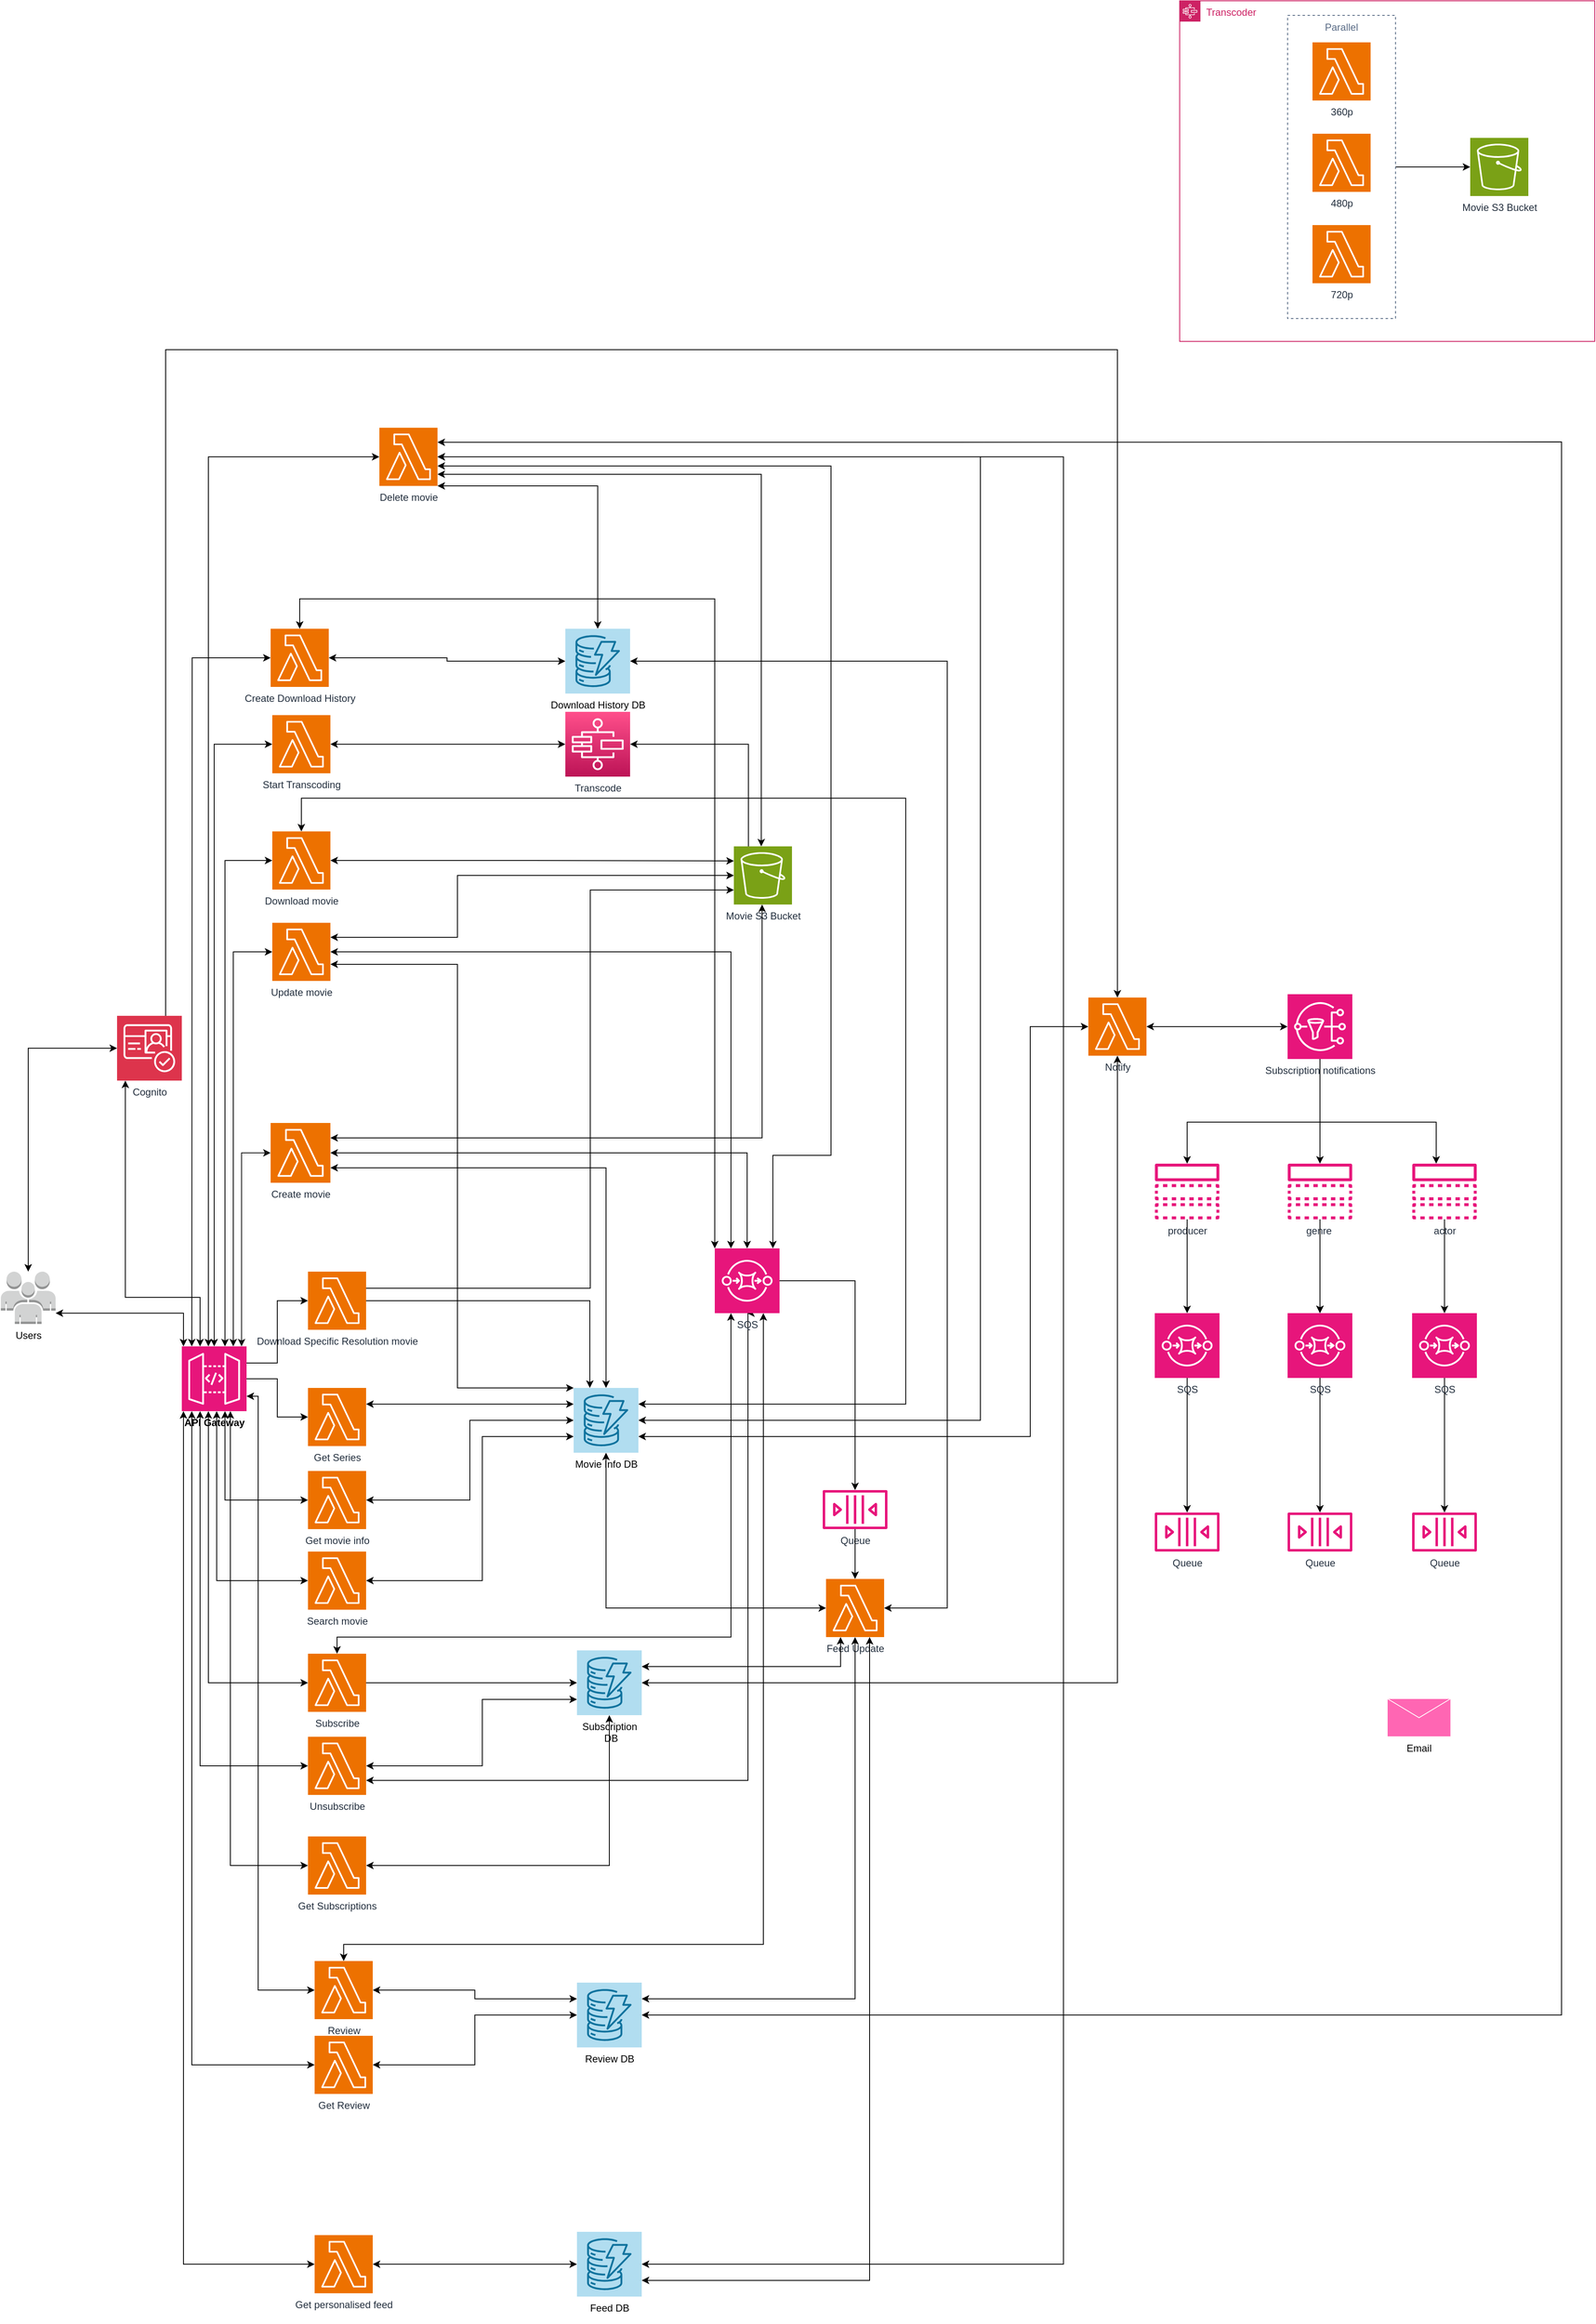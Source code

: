 <mxfile version="24.5.1" type="device">
  <diagram name="Page-1" id="I3D8JdV4a1cfTuDe-Ou9">
    <mxGraphModel dx="3561" dy="2618" grid="1" gridSize="10" guides="1" tooltips="1" connect="1" arrows="1" fold="1" page="1" pageScale="1" pageWidth="850" pageHeight="1100" math="0" shadow="0">
      <root>
        <mxCell id="0" />
        <mxCell id="1" parent="0" />
        <mxCell id="AcMXBGsKMKyD5ggL8cvy-1" style="edgeStyle=orthogonalEdgeStyle;rounded=0;orthogonalLoop=1;jettySize=auto;html=1;exitX=1;exitY=0.25;exitDx=0;exitDy=0;exitPerimeter=0;startArrow=classic;startFill=1;" parent="1" source="AcMXBGsKMKyD5ggL8cvy-3" target="AcMXBGsKMKyD5ggL8cvy-9" edge="1">
          <mxGeometry relative="1" as="geometry">
            <Array as="points">
              <mxPoint x="167" y="399" />
            </Array>
            <mxPoint x="167.0" y="381" as="sourcePoint" />
          </mxGeometry>
        </mxCell>
        <mxCell id="AcMXBGsKMKyD5ggL8cvy-3" value="Create movie" style="sketch=0;points=[[0,0,0],[0.25,0,0],[0.5,0,0],[0.75,0,0],[1,0,0],[0,1,0],[0.25,1,0],[0.5,1,0],[0.75,1,0],[1,1,0],[0,0.25,0],[0,0.5,0],[0,0.75,0],[1,0.25,0],[1,0.5,0],[1,0.75,0]];outlineConnect=0;fontColor=#232F3E;fillColor=#ED7100;strokeColor=#ffffff;dashed=0;verticalLabelPosition=bottom;verticalAlign=top;align=center;html=1;fontSize=12;fontStyle=0;aspect=fixed;shape=mxgraph.aws4.resourceIcon;resIcon=mxgraph.aws4.lambda;" parent="1" vertex="1">
          <mxGeometry x="-425" y="381" width="72" height="72" as="geometry" />
        </mxCell>
        <mxCell id="AcMXBGsKMKyD5ggL8cvy-5" value="Download movie" style="sketch=0;points=[[0,0,0],[0.25,0,0],[0.5,0,0],[0.75,0,0],[1,0,0],[0,1,0],[0.25,1,0],[0.5,1,0],[0.75,1,0],[1,1,0],[0,0.25,0],[0,0.5,0],[0,0.75,0],[1,0.25,0],[1,0.5,0],[1,0.75,0]];outlineConnect=0;fontColor=#232F3E;fillColor=#ED7100;strokeColor=#ffffff;dashed=0;verticalLabelPosition=bottom;verticalAlign=top;align=center;html=1;fontSize=12;fontStyle=0;aspect=fixed;shape=mxgraph.aws4.resourceIcon;resIcon=mxgraph.aws4.lambda;" parent="1" vertex="1">
          <mxGeometry x="-423" y="30" width="70" height="70" as="geometry" />
        </mxCell>
        <mxCell id="AcMXBGsKMKyD5ggL8cvy-6" value="Delete movie" style="sketch=0;points=[[0,0,0],[0.25,0,0],[0.5,0,0],[0.75,0,0],[1,0,0],[0,1,0],[0.25,1,0],[0.5,1,0],[0.75,1,0],[1,1,0],[0,0.25,0],[0,0.5,0],[0,0.75,0],[1,0.25,0],[1,0.5,0],[1,0.75,0]];outlineConnect=0;fontColor=#232F3E;fillColor=#ED7100;strokeColor=#ffffff;dashed=0;verticalLabelPosition=bottom;verticalAlign=top;align=center;html=1;fontSize=12;fontStyle=0;aspect=fixed;shape=mxgraph.aws4.resourceIcon;resIcon=mxgraph.aws4.lambda;" parent="1" vertex="1">
          <mxGeometry x="-294" y="-456" width="70" height="70" as="geometry" />
        </mxCell>
        <mxCell id="AcMXBGsKMKyD5ggL8cvy-7" value="Search movie" style="sketch=0;points=[[0,0,0],[0.25,0,0],[0.5,0,0],[0.75,0,0],[1,0,0],[0,1,0],[0.25,1,0],[0.5,1,0],[0.75,1,0],[1,1,0],[0,0.25,0],[0,0.5,0],[0,0.75,0],[1,0.25,0],[1,0.5,0],[1,0.75,0]];outlineConnect=0;fontColor=#232F3E;fillColor=#ED7100;strokeColor=#ffffff;dashed=0;verticalLabelPosition=bottom;verticalAlign=top;align=center;html=1;fontSize=12;fontStyle=0;aspect=fixed;shape=mxgraph.aws4.resourceIcon;resIcon=mxgraph.aws4.lambda;" parent="1" vertex="1">
          <mxGeometry x="-380" y="897" width="70" height="70" as="geometry" />
        </mxCell>
        <mxCell id="AcMXBGsKMKyD5ggL8cvy-8" style="edgeStyle=orthogonalEdgeStyle;rounded=0;orthogonalLoop=1;jettySize=auto;html=1;entryX=1;entryY=0.5;entryDx=0;entryDy=0;entryPerimeter=0;exitX=0.25;exitY=0;exitDx=0;exitDy=0;exitPerimeter=0;" parent="1" source="AcMXBGsKMKyD5ggL8cvy-9" target="AcMXBGsKMKyD5ggL8cvy-64" edge="1">
          <mxGeometry relative="1" as="geometry">
            <Array as="points" />
          </mxGeometry>
        </mxCell>
        <mxCell id="AcMXBGsKMKyD5ggL8cvy-9" value="Movie S3 Bucket&lt;div&gt;&lt;br&gt;&lt;/div&gt;" style="sketch=0;points=[[0,0,0],[0.25,0,0],[0.5,0,0],[0.75,0,0],[1,0,0],[0,1,0],[0.25,1,0],[0.5,1,0],[0.75,1,0],[1,1,0],[0,0.25,0],[0,0.5,0],[0,0.75,0],[1,0.25,0],[1,0.5,0],[1,0.75,0]];outlineConnect=0;fontColor=#232F3E;fillColor=#7AA116;strokeColor=#ffffff;dashed=0;verticalLabelPosition=bottom;verticalAlign=top;align=center;html=1;fontSize=12;fontStyle=0;aspect=fixed;shape=mxgraph.aws4.resourceIcon;resIcon=mxgraph.aws4.s3;" parent="1" vertex="1">
          <mxGeometry x="133" y="48" width="70" height="70" as="geometry" />
        </mxCell>
        <mxCell id="AcMXBGsKMKyD5ggL8cvy-10" style="edgeStyle=orthogonalEdgeStyle;rounded=0;orthogonalLoop=1;jettySize=auto;html=1;startArrow=classic;startFill=1;" parent="1" source="AcMXBGsKMKyD5ggL8cvy-11" target="AcMXBGsKMKyD5ggL8cvy-17" edge="1">
          <mxGeometry relative="1" as="geometry" />
        </mxCell>
        <mxCell id="AcMXBGsKMKyD5ggL8cvy-11" value="&lt;div&gt;Cognito&lt;/div&gt;" style="sketch=0;points=[[0,0,0],[0.25,0,0],[0.5,0,0],[0.75,0,0],[1,0,0],[0,1,0],[0.25,1,0],[0.5,1,0],[0.75,1,0],[1,1,0],[0,0.25,0],[0,0.5,0],[0,0.75,0],[1,0.25,0],[1,0.5,0],[1,0.75,0]];outlineConnect=0;fontColor=#232F3E;fillColor=#DD344C;strokeColor=#ffffff;dashed=0;verticalLabelPosition=bottom;verticalAlign=top;align=center;html=1;fontSize=12;fontStyle=0;aspect=fixed;shape=mxgraph.aws4.resourceIcon;resIcon=mxgraph.aws4.cognito;" parent="1" vertex="1">
          <mxGeometry x="-610" y="252" width="78" height="78" as="geometry" />
        </mxCell>
        <mxCell id="AcMXBGsKMKyD5ggL8cvy-12" value="Movie Info DB" style="sketch=0;points=[[0,0,0],[0.25,0,0],[0.5,0,0],[0.75,0,0],[1,0,0],[0,1,0],[0.25,1,0],[0.5,1,0],[0.75,1,0],[1,1,0],[0,0.25,0],[0,0.5,0],[0,0.75,0],[1,0.25,0],[1,0.5,0],[1,0.75,0]];outlineConnect=0;fillColor=#b1ddf0;strokeColor=#10739e;dashed=0;verticalLabelPosition=bottom;verticalAlign=top;align=center;html=1;fontSize=12;fontStyle=0;aspect=fixed;shape=mxgraph.aws4.resourceIcon;resIcon=mxgraph.aws4.dynamodb;" parent="1" vertex="1">
          <mxGeometry x="-60" y="700" width="78" height="78" as="geometry" />
        </mxCell>
        <mxCell id="AcMXBGsKMKyD5ggL8cvy-13" style="edgeStyle=orthogonalEdgeStyle;rounded=0;orthogonalLoop=1;jettySize=auto;html=1;startArrow=classic;startFill=1;" parent="1" source="AcMXBGsKMKyD5ggL8cvy-15" target="AcMXBGsKMKyD5ggL8cvy-17" edge="1">
          <mxGeometry relative="1" as="geometry">
            <Array as="points">
              <mxPoint x="-530" y="610" />
            </Array>
          </mxGeometry>
        </mxCell>
        <mxCell id="AcMXBGsKMKyD5ggL8cvy-14" style="edgeStyle=orthogonalEdgeStyle;rounded=0;orthogonalLoop=1;jettySize=auto;html=1;opacity=90;startArrow=classic;startFill=1;" parent="1" source="AcMXBGsKMKyD5ggL8cvy-3" target="AcMXBGsKMKyD5ggL8cvy-15" edge="1">
          <mxGeometry relative="1" as="geometry">
            <mxPoint x="-320" y="360" as="sourcePoint" />
            <Array as="points">
              <mxPoint x="-460" y="417" />
            </Array>
          </mxGeometry>
        </mxCell>
        <mxCell id="AcMXBGsKMKyD5ggL8cvy-15" value="&lt;b&gt;&lt;font color=&quot;#000000&quot;&gt;API Gateway&lt;/font&gt;&lt;/b&gt;" style="sketch=0;points=[[0,0,0],[0.25,0,0],[0.5,0,0],[0.75,0,0],[1,0,0],[0,1,0],[0.25,1,0],[0.5,1,0],[0.75,1,0],[1,1,0],[0,0.25,0],[0,0.5,0],[0,0.75,0],[1,0.25,0],[1,0.5,0],[1,0.75,0]];outlineConnect=0;fontColor=#232F3E;fillColor=#E7157B;strokeColor=#ffffff;dashed=0;verticalLabelPosition=bottom;verticalAlign=top;align=center;html=1;fontSize=12;fontStyle=0;aspect=fixed;shape=mxgraph.aws4.resourceIcon;resIcon=mxgraph.aws4.api_gateway;" parent="1" vertex="1">
          <mxGeometry x="-532" y="650" width="78" height="78" as="geometry" />
        </mxCell>
        <mxCell id="AcMXBGsKMKyD5ggL8cvy-16" style="edgeStyle=orthogonalEdgeStyle;rounded=0;orthogonalLoop=1;jettySize=auto;html=1;startArrow=classic;startFill=1;" parent="1" source="AcMXBGsKMKyD5ggL8cvy-15" target="AcMXBGsKMKyD5ggL8cvy-11" edge="1">
          <mxGeometry relative="1" as="geometry">
            <Array as="points">
              <mxPoint x="-510" y="591" />
              <mxPoint x="-600" y="591" />
            </Array>
            <mxPoint x="-520" y="640" as="sourcePoint" />
          </mxGeometry>
        </mxCell>
        <mxCell id="AcMXBGsKMKyD5ggL8cvy-17" value="Users" style="outlineConnect=0;dashed=0;verticalLabelPosition=bottom;verticalAlign=top;align=center;html=1;shape=mxgraph.aws3.users;fillColor=#D2D3D3;gradientColor=none;" parent="1" vertex="1">
          <mxGeometry x="-750" y="560" width="66" height="63" as="geometry" />
        </mxCell>
        <mxCell id="AcMXBGsKMKyD5ggL8cvy-18" value="Subscribe" style="sketch=0;points=[[0,0,0],[0.25,0,0],[0.5,0,0],[0.75,0,0],[1,0,0],[0,1,0],[0.25,1,0],[0.5,1,0],[0.75,1,0],[1,1,0],[0,0.25,0],[0,0.5,0],[0,0.75,0],[1,0.25,0],[1,0.5,0],[1,0.75,0]];outlineConnect=0;fontColor=#232F3E;fillColor=#ED7100;strokeColor=#ffffff;dashed=0;verticalLabelPosition=bottom;verticalAlign=top;align=center;html=1;fontSize=12;fontStyle=0;aspect=fixed;shape=mxgraph.aws4.resourceIcon;resIcon=mxgraph.aws4.lambda;" parent="1" vertex="1">
          <mxGeometry x="-380" y="1020" width="70" height="70" as="geometry" />
        </mxCell>
        <mxCell id="9bkTHW58yHg_swuE8ucZ-21" style="edgeStyle=orthogonalEdgeStyle;rounded=0;orthogonalLoop=1;jettySize=auto;html=1;exitX=1;exitY=0.75;exitDx=0;exitDy=0;exitPerimeter=0;entryX=0.5;entryY=1;entryDx=0;entryDy=0;entryPerimeter=0;startArrow=classic;startFill=1;" edge="1" parent="1" source="AcMXBGsKMKyD5ggL8cvy-19" target="9bkTHW58yHg_swuE8ucZ-5">
          <mxGeometry relative="1" as="geometry">
            <mxPoint x="340" y="950" as="targetPoint" />
            <Array as="points">
              <mxPoint x="150" y="1173" />
            </Array>
          </mxGeometry>
        </mxCell>
        <mxCell id="AcMXBGsKMKyD5ggL8cvy-19" value="Unsubscribe" style="sketch=0;points=[[0,0,0],[0.25,0,0],[0.5,0,0],[0.75,0,0],[1,0,0],[0,1,0],[0.25,1,0],[0.5,1,0],[0.75,1,0],[1,1,0],[0,0.25,0],[0,0.5,0],[0,0.75,0],[1,0.25,0],[1,0.5,0],[1,0.75,0]];outlineConnect=0;fontColor=#232F3E;fillColor=#ED7100;strokeColor=#ffffff;dashed=0;verticalLabelPosition=bottom;verticalAlign=top;align=center;html=1;fontSize=12;fontStyle=0;aspect=fixed;shape=mxgraph.aws4.resourceIcon;resIcon=mxgraph.aws4.lambda;" parent="1" vertex="1">
          <mxGeometry x="-380" y="1120" width="70" height="70" as="geometry" />
        </mxCell>
        <mxCell id="AcMXBGsKMKyD5ggL8cvy-20" value="Get movie info" style="sketch=0;points=[[0,0,0],[0.25,0,0],[0.5,0,0],[0.75,0,0],[1,0,0],[0,1,0],[0.25,1,0],[0.5,1,0],[0.75,1,0],[1,1,0],[0,0.25,0],[0,0.5,0],[0,0.75,0],[1,0.25,0],[1,0.5,0],[1,0.75,0]];outlineConnect=0;fontColor=#232F3E;fillColor=#ED7100;strokeColor=#ffffff;dashed=0;verticalLabelPosition=bottom;verticalAlign=top;align=center;html=1;fontSize=12;fontStyle=0;aspect=fixed;shape=mxgraph.aws4.resourceIcon;resIcon=mxgraph.aws4.lambda;" parent="1" vertex="1">
          <mxGeometry x="-380" y="800" width="70" height="70" as="geometry" />
        </mxCell>
        <mxCell id="AcMXBGsKMKyD5ggL8cvy-21" value="Review" style="sketch=0;points=[[0,0,0],[0.25,0,0],[0.5,0,0],[0.75,0,0],[1,0,0],[0,1,0],[0.25,1,0],[0.5,1,0],[0.75,1,0],[1,1,0],[0,0.25,0],[0,0.5,0],[0,0.75,0],[1,0.25,0],[1,0.5,0],[1,0.75,0]];outlineConnect=0;fontColor=#232F3E;fillColor=#ED7100;strokeColor=#ffffff;dashed=0;verticalLabelPosition=bottom;verticalAlign=top;align=center;html=1;fontSize=12;fontStyle=0;aspect=fixed;shape=mxgraph.aws4.resourceIcon;resIcon=mxgraph.aws4.lambda;" parent="1" vertex="1">
          <mxGeometry x="-372" y="1390" width="70" height="70" as="geometry" />
        </mxCell>
        <mxCell id="AcMXBGsKMKyD5ggL8cvy-22" value="Get personalised feed&lt;div&gt;&lt;br&gt;&lt;/div&gt;" style="sketch=0;points=[[0,0,0],[0.25,0,0],[0.5,0,0],[0.75,0,0],[1,0,0],[0,1,0],[0.25,1,0],[0.5,1,0],[0.75,1,0],[1,1,0],[0,0.25,0],[0,0.5,0],[0,0.75,0],[1,0.25,0],[1,0.5,0],[1,0.75,0]];outlineConnect=0;fontColor=#232F3E;fillColor=#ED7100;strokeColor=#ffffff;dashed=0;verticalLabelPosition=bottom;verticalAlign=top;align=center;html=1;fontSize=12;fontStyle=0;aspect=fixed;shape=mxgraph.aws4.resourceIcon;resIcon=mxgraph.aws4.lambda;" parent="1" vertex="1">
          <mxGeometry x="-372" y="1720" width="70" height="70" as="geometry" />
        </mxCell>
        <mxCell id="AcMXBGsKMKyD5ggL8cvy-25" value="Subscription&lt;div&gt;&amp;nbsp;DB&lt;/div&gt;" style="sketch=0;points=[[0,0,0],[0.25,0,0],[0.5,0,0],[0.75,0,0],[1,0,0],[0,1,0],[0.25,1,0],[0.5,1,0],[0.75,1,0],[1,1,0],[0,0.25,0],[0,0.5,0],[0,0.75,0],[1,0.25,0],[1,0.5,0],[1,0.75,0]];outlineConnect=0;fillColor=#b1ddf0;strokeColor=#10739e;dashed=0;verticalLabelPosition=bottom;verticalAlign=top;align=center;html=1;fontSize=12;fontStyle=0;aspect=fixed;shape=mxgraph.aws4.resourceIcon;resIcon=mxgraph.aws4.dynamodb;" parent="1" vertex="1">
          <mxGeometry x="-56" y="1016" width="78" height="78" as="geometry" />
        </mxCell>
        <mxCell id="AcMXBGsKMKyD5ggL8cvy-26" value="Download History DB" style="sketch=0;points=[[0,0,0],[0.25,0,0],[0.5,0,0],[0.75,0,0],[1,0,0],[0,1,0],[0.25,1,0],[0.5,1,0],[0.75,1,0],[1,1,0],[0,0.25,0],[0,0.5,0],[0,0.75,0],[1,0.25,0],[1,0.5,0],[1,0.75,0]];outlineConnect=0;fillColor=#b1ddf0;strokeColor=#10739e;dashed=0;verticalLabelPosition=bottom;verticalAlign=top;align=center;html=1;fontSize=12;fontStyle=0;aspect=fixed;shape=mxgraph.aws4.resourceIcon;resIcon=mxgraph.aws4.dynamodb;" parent="1" vertex="1">
          <mxGeometry x="-70" y="-214" width="78" height="78" as="geometry" />
        </mxCell>
        <mxCell id="AcMXBGsKMKyD5ggL8cvy-27" value="Review DB" style="sketch=0;points=[[0,0,0],[0.25,0,0],[0.5,0,0],[0.75,0,0],[1,0,0],[0,1,0],[0.25,1,0],[0.5,1,0],[0.75,1,0],[1,1,0],[0,0.25,0],[0,0.5,0],[0,0.75,0],[1,0.25,0],[1,0.5,0],[1,0.75,0]];outlineConnect=0;fillColor=#b1ddf0;strokeColor=#10739e;dashed=0;verticalLabelPosition=bottom;verticalAlign=top;align=center;html=1;fontSize=12;fontStyle=0;aspect=fixed;shape=mxgraph.aws4.resourceIcon;resIcon=mxgraph.aws4.dynamodb;" parent="1" vertex="1">
          <mxGeometry x="-56" y="1416" width="78" height="78" as="geometry" />
        </mxCell>
        <mxCell id="AcMXBGsKMKyD5ggL8cvy-28" style="edgeStyle=orthogonalEdgeStyle;rounded=0;orthogonalLoop=1;jettySize=auto;html=1;entryX=0;entryY=0.5;entryDx=0;entryDy=0;entryPerimeter=0;startArrow=classic;startFill=1;" parent="1" source="AcMXBGsKMKyD5ggL8cvy-15" target="AcMXBGsKMKyD5ggL8cvy-20" edge="1">
          <mxGeometry relative="1" as="geometry">
            <Array as="points">
              <mxPoint x="-480" y="835" />
            </Array>
          </mxGeometry>
        </mxCell>
        <mxCell id="AcMXBGsKMKyD5ggL8cvy-29" style="edgeStyle=orthogonalEdgeStyle;rounded=0;orthogonalLoop=1;jettySize=auto;html=1;entryX=1;entryY=0.5;entryDx=0;entryDy=0;entryPerimeter=0;startArrow=classic;startFill=1;" parent="1" source="AcMXBGsKMKyD5ggL8cvy-12" target="AcMXBGsKMKyD5ggL8cvy-20" edge="1">
          <mxGeometry relative="1" as="geometry" />
        </mxCell>
        <mxCell id="AcMXBGsKMKyD5ggL8cvy-30" style="edgeStyle=orthogonalEdgeStyle;rounded=0;orthogonalLoop=1;jettySize=auto;html=1;entryX=0;entryY=0.5;entryDx=0;entryDy=0;entryPerimeter=0;startArrow=classic;startFill=1;" parent="1" source="AcMXBGsKMKyD5ggL8cvy-15" target="AcMXBGsKMKyD5ggL8cvy-19" edge="1">
          <mxGeometry relative="1" as="geometry">
            <Array as="points">
              <mxPoint x="-510" y="1155" />
            </Array>
          </mxGeometry>
        </mxCell>
        <mxCell id="AcMXBGsKMKyD5ggL8cvy-31" style="edgeStyle=orthogonalEdgeStyle;rounded=0;orthogonalLoop=1;jettySize=auto;html=1;startArrow=classic;startFill=1;entryX=0;entryY=0.75;entryDx=0;entryDy=0;entryPerimeter=0;" parent="1" source="AcMXBGsKMKyD5ggL8cvy-19" target="AcMXBGsKMKyD5ggL8cvy-25" edge="1">
          <mxGeometry relative="1" as="geometry">
            <mxPoint x="-70" y="1335" as="targetPoint" />
            <Array as="points">
              <mxPoint x="-170" y="1155" />
              <mxPoint x="-170" y="1075" />
              <mxPoint x="-56" y="1075" />
            </Array>
          </mxGeometry>
        </mxCell>
        <mxCell id="AcMXBGsKMKyD5ggL8cvy-32" style="edgeStyle=orthogonalEdgeStyle;rounded=0;orthogonalLoop=1;jettySize=auto;html=1;entryX=0;entryY=0.5;entryDx=0;entryDy=0;entryPerimeter=0;startArrow=classic;startFill=1;" parent="1" source="AcMXBGsKMKyD5ggL8cvy-15" target="AcMXBGsKMKyD5ggL8cvy-18" edge="1">
          <mxGeometry relative="1" as="geometry">
            <Array as="points">
              <mxPoint x="-500" y="1055" />
            </Array>
          </mxGeometry>
        </mxCell>
        <mxCell id="AcMXBGsKMKyD5ggL8cvy-34" style="edgeStyle=orthogonalEdgeStyle;rounded=0;orthogonalLoop=1;jettySize=auto;html=1;" parent="1" source="AcMXBGsKMKyD5ggL8cvy-18" target="AcMXBGsKMKyD5ggL8cvy-25" edge="1">
          <mxGeometry relative="1" as="geometry">
            <Array as="points">
              <mxPoint x="-180" y="1055" />
              <mxPoint x="-180" y="1055" />
            </Array>
            <mxPoint x="-60" y="1055" as="targetPoint" />
          </mxGeometry>
        </mxCell>
        <mxCell id="AcMXBGsKMKyD5ggL8cvy-35" style="edgeStyle=orthogonalEdgeStyle;rounded=0;orthogonalLoop=1;jettySize=auto;html=1;entryX=0;entryY=0.5;entryDx=0;entryDy=0;entryPerimeter=0;startArrow=classic;startFill=1;" parent="1" source="AcMXBGsKMKyD5ggL8cvy-15" target="9bkTHW58yHg_swuE8ucZ-27" edge="1">
          <mxGeometry relative="1" as="geometry">
            <Array as="points">
              <mxPoint x="-520" y="1515" />
            </Array>
          </mxGeometry>
        </mxCell>
        <mxCell id="AcMXBGsKMKyD5ggL8cvy-36" style="edgeStyle=orthogonalEdgeStyle;rounded=0;orthogonalLoop=1;jettySize=auto;html=1;entryX=0;entryY=0.25;entryDx=0;entryDy=0;entryPerimeter=0;startArrow=classic;startFill=1;" parent="1" source="AcMXBGsKMKyD5ggL8cvy-21" target="AcMXBGsKMKyD5ggL8cvy-27" edge="1">
          <mxGeometry relative="1" as="geometry" />
        </mxCell>
        <mxCell id="AcMXBGsKMKyD5ggL8cvy-37" style="edgeStyle=orthogonalEdgeStyle;rounded=0;orthogonalLoop=1;jettySize=auto;html=1;entryX=0;entryY=0.5;entryDx=0;entryDy=0;entryPerimeter=0;startArrow=classic;startFill=1;" parent="1" source="AcMXBGsKMKyD5ggL8cvy-15" target="AcMXBGsKMKyD5ggL8cvy-7" edge="1">
          <mxGeometry relative="1" as="geometry">
            <Array as="points">
              <mxPoint x="-490" y="932" />
            </Array>
          </mxGeometry>
        </mxCell>
        <mxCell id="AcMXBGsKMKyD5ggL8cvy-38" style="edgeStyle=orthogonalEdgeStyle;rounded=0;orthogonalLoop=1;jettySize=auto;html=1;entryX=0;entryY=0.75;entryDx=0;entryDy=0;entryPerimeter=0;startArrow=classic;startFill=1;" parent="1" source="AcMXBGsKMKyD5ggL8cvy-7" target="AcMXBGsKMKyD5ggL8cvy-12" edge="1">
          <mxGeometry relative="1" as="geometry">
            <Array as="points">
              <mxPoint x="-170" y="932" />
              <mxPoint x="-170" y="759" />
            </Array>
          </mxGeometry>
        </mxCell>
        <mxCell id="AcMXBGsKMKyD5ggL8cvy-39" value="Update movie" style="sketch=0;points=[[0,0,0],[0.25,0,0],[0.5,0,0],[0.75,0,0],[1,0,0],[0,1,0],[0.25,1,0],[0.5,1,0],[0.75,1,0],[1,1,0],[0,0.25,0],[0,0.5,0],[0,0.75,0],[1,0.25,0],[1,0.5,0],[1,0.75,0]];outlineConnect=0;fontColor=#232F3E;fillColor=#ED7100;strokeColor=#ffffff;dashed=0;verticalLabelPosition=bottom;verticalAlign=top;align=center;html=1;fontSize=12;fontStyle=0;aspect=fixed;shape=mxgraph.aws4.resourceIcon;resIcon=mxgraph.aws4.lambda;" parent="1" vertex="1">
          <mxGeometry x="-423" y="140" width="70" height="70" as="geometry" />
        </mxCell>
        <mxCell id="AcMXBGsKMKyD5ggL8cvy-40" style="edgeStyle=orthogonalEdgeStyle;rounded=0;orthogonalLoop=1;jettySize=auto;html=1;entryX=0;entryY=0.5;entryDx=0;entryDy=0;entryPerimeter=0;startArrow=classic;startFill=1;" parent="1" source="AcMXBGsKMKyD5ggL8cvy-15" target="AcMXBGsKMKyD5ggL8cvy-39" edge="1">
          <mxGeometry relative="1" as="geometry">
            <Array as="points">
              <mxPoint x="-470" y="175" />
            </Array>
          </mxGeometry>
        </mxCell>
        <mxCell id="AcMXBGsKMKyD5ggL8cvy-42" style="edgeStyle=orthogonalEdgeStyle;rounded=0;orthogonalLoop=1;jettySize=auto;html=1;entryX=0;entryY=0;entryDx=0;entryDy=0;entryPerimeter=0;startArrow=classic;startFill=1;" parent="1" source="AcMXBGsKMKyD5ggL8cvy-39" target="AcMXBGsKMKyD5ggL8cvy-12" edge="1">
          <mxGeometry relative="1" as="geometry">
            <Array as="points">
              <mxPoint x="-200" y="190" />
              <mxPoint x="-200" y="700" />
            </Array>
          </mxGeometry>
        </mxCell>
        <mxCell id="AcMXBGsKMKyD5ggL8cvy-45" style="edgeStyle=orthogonalEdgeStyle;rounded=0;orthogonalLoop=1;jettySize=auto;html=1;exitX=1;exitY=0.75;exitDx=0;exitDy=0;exitPerimeter=0;entryX=0.5;entryY=0;entryDx=0;entryDy=0;entryPerimeter=0;startArrow=classic;startFill=1;" parent="1" source="AcMXBGsKMKyD5ggL8cvy-3" target="AcMXBGsKMKyD5ggL8cvy-12" edge="1">
          <mxGeometry relative="1" as="geometry">
            <mxPoint x="-21" y="623" as="sourcePoint" />
          </mxGeometry>
        </mxCell>
        <mxCell id="AcMXBGsKMKyD5ggL8cvy-47" style="edgeStyle=orthogonalEdgeStyle;rounded=0;orthogonalLoop=1;jettySize=auto;html=1;entryX=0;entryY=0.5;entryDx=0;entryDy=0;entryPerimeter=0;startArrow=classic;startFill=1;" parent="1" target="AcMXBGsKMKyD5ggL8cvy-5" edge="1">
          <mxGeometry relative="1" as="geometry">
            <Array as="points">
              <mxPoint x="-480" y="65" />
            </Array>
            <mxPoint x="-480" y="650" as="sourcePoint" />
          </mxGeometry>
        </mxCell>
        <mxCell id="AcMXBGsKMKyD5ggL8cvy-50" style="edgeStyle=orthogonalEdgeStyle;rounded=0;orthogonalLoop=1;jettySize=auto;html=1;startArrow=classic;startFill=1;" parent="1" target="AcMXBGsKMKyD5ggL8cvy-9" edge="1">
          <mxGeometry relative="1" as="geometry">
            <Array as="points">
              <mxPoint x="-224" y="-400" />
              <mxPoint x="166" y="-400" />
            </Array>
            <mxPoint x="-224" y="-400" as="sourcePoint" />
          </mxGeometry>
        </mxCell>
        <mxCell id="AcMXBGsKMKyD5ggL8cvy-51" style="edgeStyle=orthogonalEdgeStyle;rounded=0;orthogonalLoop=1;jettySize=auto;html=1;entryX=1;entryY=0.5;entryDx=0;entryDy=0;entryPerimeter=0;startArrow=classic;startFill=1;exitX=1;exitY=0.5;exitDx=0;exitDy=0;exitPerimeter=0;" parent="1" source="AcMXBGsKMKyD5ggL8cvy-6" target="AcMXBGsKMKyD5ggL8cvy-12" edge="1">
          <mxGeometry relative="1" as="geometry">
            <Array as="points">
              <mxPoint x="430" y="-421" />
              <mxPoint x="430" y="739" />
            </Array>
            <mxPoint x="8" y="-410.0" as="sourcePoint" />
          </mxGeometry>
        </mxCell>
        <mxCell id="AcMXBGsKMKyD5ggL8cvy-52" style="edgeStyle=orthogonalEdgeStyle;rounded=0;orthogonalLoop=1;jettySize=auto;html=1;entryX=1;entryY=0.5;entryDx=0;entryDy=0;entryPerimeter=0;startArrow=classic;startFill=1;exitX=1;exitY=0.25;exitDx=0;exitDy=0;exitPerimeter=0;" parent="1" source="AcMXBGsKMKyD5ggL8cvy-6" target="AcMXBGsKMKyD5ggL8cvy-27" edge="1">
          <mxGeometry relative="1" as="geometry">
            <Array as="points">
              <mxPoint x="390" y="-439" />
              <mxPoint x="1130" y="-439" />
              <mxPoint x="1130" y="1259" />
            </Array>
            <mxPoint x="8" y="-420.947" as="sourcePoint" />
          </mxGeometry>
        </mxCell>
        <mxCell id="AcMXBGsKMKyD5ggL8cvy-53" style="edgeStyle=orthogonalEdgeStyle;rounded=0;orthogonalLoop=1;jettySize=auto;html=1;entryX=0;entryY=0.5;entryDx=0;entryDy=0;entryPerimeter=0;startArrow=classic;startFill=1;exitX=0.5;exitY=0;exitDx=0;exitDy=0;exitPerimeter=0;" parent="1" source="AcMXBGsKMKyD5ggL8cvy-15" target="9bkTHW58yHg_swuE8ucZ-2" edge="1">
          <mxGeometry relative="1" as="geometry">
            <Array as="points">
              <mxPoint x="-493" y="-75" />
            </Array>
          </mxGeometry>
        </mxCell>
        <mxCell id="AcMXBGsKMKyD5ggL8cvy-54" style="edgeStyle=orthogonalEdgeStyle;rounded=0;orthogonalLoop=1;jettySize=auto;html=1;entryX=0.5;entryY=0;entryDx=0;entryDy=0;entryPerimeter=0;startArrow=classic;startFill=1;exitX=1;exitY=1;exitDx=0;exitDy=0;exitPerimeter=0;" parent="1" source="AcMXBGsKMKyD5ggL8cvy-6" target="AcMXBGsKMKyD5ggL8cvy-26" edge="1">
          <mxGeometry relative="1" as="geometry">
            <mxPoint x="-31" y="-382" as="sourcePoint" />
            <Array as="points">
              <mxPoint x="-31" y="-386" />
            </Array>
          </mxGeometry>
        </mxCell>
        <mxCell id="AcMXBGsKMKyD5ggL8cvy-55" style="edgeStyle=orthogonalEdgeStyle;rounded=0;orthogonalLoop=1;jettySize=auto;html=1;entryX=0;entryY=0.5;entryDx=0;entryDy=0;entryPerimeter=0;startArrow=classic;startFill=1;" parent="1" source="AcMXBGsKMKyD5ggL8cvy-15" target="AcMXBGsKMKyD5ggL8cvy-22" edge="1">
          <mxGeometry relative="1" as="geometry">
            <Array as="points">
              <mxPoint x="-530" y="1755" />
            </Array>
          </mxGeometry>
        </mxCell>
        <mxCell id="AcMXBGsKMKyD5ggL8cvy-56" style="edgeStyle=orthogonalEdgeStyle;rounded=0;orthogonalLoop=1;jettySize=auto;html=1;exitX=1;exitY=0.5;exitDx=0;exitDy=0;exitPerimeter=0;startArrow=classic;startFill=1;" parent="1" source="AcMXBGsKMKyD5ggL8cvy-57" target="AcMXBGsKMKyD5ggL8cvy-75" edge="1">
          <mxGeometry relative="1" as="geometry" />
        </mxCell>
        <mxCell id="AcMXBGsKMKyD5ggL8cvy-57" value="Notify" style="sketch=0;points=[[0,0,0],[0.25,0,0],[0.5,0,0],[0.75,0,0],[1,0,0],[0,1,0],[0.25,1,0],[0.5,1,0],[0.75,1,0],[1,1,0],[0,0.25,0],[0,0.5,0],[0,0.75,0],[1,0.25,0],[1,0.5,0],[1,0.75,0]];outlineConnect=0;fontColor=#232F3E;fillColor=#ED7100;strokeColor=#ffffff;dashed=0;verticalLabelPosition=bottom;verticalAlign=top;align=center;html=1;fontSize=12;fontStyle=0;aspect=fixed;shape=mxgraph.aws4.resourceIcon;resIcon=mxgraph.aws4.lambda;" parent="1" vertex="1">
          <mxGeometry x="560" y="230" width="70" height="70" as="geometry" />
        </mxCell>
        <mxCell id="AcMXBGsKMKyD5ggL8cvy-60" style="edgeStyle=orthogonalEdgeStyle;rounded=0;orthogonalLoop=1;jettySize=auto;html=1;entryX=0;entryY=0.25;entryDx=0;entryDy=0;entryPerimeter=0;startArrow=classic;startFill=1;" parent="1" source="AcMXBGsKMKyD5ggL8cvy-5" target="AcMXBGsKMKyD5ggL8cvy-9" edge="1">
          <mxGeometry relative="1" as="geometry">
            <mxPoint x="-290" y="5" as="targetPoint" />
          </mxGeometry>
        </mxCell>
        <mxCell id="AcMXBGsKMKyD5ggL8cvy-64" value="Transcode" style="sketch=0;points=[[0,0,0],[0.25,0,0],[0.5,0,0],[0.75,0,0],[1,0,0],[0,1,0],[0.25,1,0],[0.5,1,0],[0.75,1,0],[1,1,0],[0,0.25,0],[0,0.5,0],[0,0.75,0],[1,0.25,0],[1,0.5,0],[1,0.75,0]];outlineConnect=0;fontColor=#232F3E;gradientColor=#FF4F8B;gradientDirection=north;fillColor=#BC1356;strokeColor=#ffffff;dashed=0;verticalLabelPosition=bottom;verticalAlign=top;align=center;html=1;fontSize=12;fontStyle=0;aspect=fixed;shape=mxgraph.aws4.resourceIcon;resIcon=mxgraph.aws4.step_functions;" parent="1" vertex="1">
          <mxGeometry x="-70" y="-114" width="78" height="78" as="geometry" />
        </mxCell>
        <mxCell id="AcMXBGsKMKyD5ggL8cvy-65" value="Transcoder" style="points=[[0,0],[0.25,0],[0.5,0],[0.75,0],[1,0],[1,0.25],[1,0.5],[1,0.75],[1,1],[0.75,1],[0.5,1],[0.25,1],[0,1],[0,0.75],[0,0.5],[0,0.25]];outlineConnect=0;gradientColor=none;html=1;whiteSpace=wrap;fontSize=12;fontStyle=0;container=1;pointerEvents=0;collapsible=0;recursiveResize=0;shape=mxgraph.aws4.group;grIcon=mxgraph.aws4.group_aws_step_functions_workflow;strokeColor=#CD2264;fillColor=none;verticalAlign=top;align=left;spacingLeft=30;fontColor=#CD2264;dashed=0;" parent="1" vertex="1">
          <mxGeometry x="670" y="-970" width="500" height="410" as="geometry" />
        </mxCell>
        <mxCell id="AcMXBGsKMKyD5ggL8cvy-66" value="&lt;div&gt;360p&lt;/div&gt;" style="sketch=0;points=[[0,0,0],[0.25,0,0],[0.5,0,0],[0.75,0,0],[1,0,0],[0,1,0],[0.25,1,0],[0.5,1,0],[0.75,1,0],[1,1,0],[0,0.25,0],[0,0.5,0],[0,0.75,0],[1,0.25,0],[1,0.5,0],[1,0.75,0]];outlineConnect=0;fontColor=#232F3E;fillColor=#ED7100;strokeColor=#ffffff;dashed=0;verticalLabelPosition=bottom;verticalAlign=top;align=center;html=1;fontSize=12;fontStyle=0;aspect=fixed;shape=mxgraph.aws4.resourceIcon;resIcon=mxgraph.aws4.lambda;" parent="AcMXBGsKMKyD5ggL8cvy-65" vertex="1">
          <mxGeometry x="160" y="50" width="70" height="70" as="geometry" />
        </mxCell>
        <mxCell id="AcMXBGsKMKyD5ggL8cvy-67" value="&lt;div&gt;480p&lt;/div&gt;" style="sketch=0;points=[[0,0,0],[0.25,0,0],[0.5,0,0],[0.75,0,0],[1,0,0],[0,1,0],[0.25,1,0],[0.5,1,0],[0.75,1,0],[1,1,0],[0,0.25,0],[0,0.5,0],[0,0.75,0],[1,0.25,0],[1,0.5,0],[1,0.75,0]];outlineConnect=0;fontColor=#232F3E;fillColor=#ED7100;strokeColor=#ffffff;dashed=0;verticalLabelPosition=bottom;verticalAlign=top;align=center;html=1;fontSize=12;fontStyle=0;aspect=fixed;shape=mxgraph.aws4.resourceIcon;resIcon=mxgraph.aws4.lambda;" parent="AcMXBGsKMKyD5ggL8cvy-65" vertex="1">
          <mxGeometry x="160" y="160" width="70" height="70" as="geometry" />
        </mxCell>
        <mxCell id="AcMXBGsKMKyD5ggL8cvy-68" value="&lt;div&gt;720p&lt;/div&gt;" style="sketch=0;points=[[0,0,0],[0.25,0,0],[0.5,0,0],[0.75,0,0],[1,0,0],[0,1,0],[0.25,1,0],[0.5,1,0],[0.75,1,0],[1,1,0],[0,0.25,0],[0,0.5,0],[0,0.75,0],[1,0.25,0],[1,0.5,0],[1,0.75,0]];outlineConnect=0;fontColor=#232F3E;fillColor=#ED7100;strokeColor=#ffffff;dashed=0;verticalLabelPosition=bottom;verticalAlign=top;align=center;html=1;fontSize=12;fontStyle=0;aspect=fixed;shape=mxgraph.aws4.resourceIcon;resIcon=mxgraph.aws4.lambda;" parent="AcMXBGsKMKyD5ggL8cvy-65" vertex="1">
          <mxGeometry x="160" y="270" width="70" height="70" as="geometry" />
        </mxCell>
        <mxCell id="AcMXBGsKMKyD5ggL8cvy-69" value="Movie S3 Bucket&lt;div&gt;&lt;br&gt;&lt;/div&gt;" style="sketch=0;points=[[0,0,0],[0.25,0,0],[0.5,0,0],[0.75,0,0],[1,0,0],[0,1,0],[0.25,1,0],[0.5,1,0],[0.75,1,0],[1,1,0],[0,0.25,0],[0,0.5,0],[0,0.75,0],[1,0.25,0],[1,0.5,0],[1,0.75,0]];outlineConnect=0;fontColor=#232F3E;fillColor=#7AA116;strokeColor=#ffffff;dashed=0;verticalLabelPosition=bottom;verticalAlign=top;align=center;html=1;fontSize=12;fontStyle=0;aspect=fixed;shape=mxgraph.aws4.resourceIcon;resIcon=mxgraph.aws4.s3;" parent="AcMXBGsKMKyD5ggL8cvy-65" vertex="1">
          <mxGeometry x="350" y="165" width="70" height="70" as="geometry" />
        </mxCell>
        <mxCell id="AcMXBGsKMKyD5ggL8cvy-70" style="edgeStyle=orthogonalEdgeStyle;rounded=0;orthogonalLoop=1;jettySize=auto;html=1;exitX=1;exitY=0.5;exitDx=0;exitDy=0;" parent="AcMXBGsKMKyD5ggL8cvy-65" source="AcMXBGsKMKyD5ggL8cvy-71" target="AcMXBGsKMKyD5ggL8cvy-69" edge="1">
          <mxGeometry relative="1" as="geometry" />
        </mxCell>
        <mxCell id="AcMXBGsKMKyD5ggL8cvy-71" value="Parallel" style="fillColor=none;strokeColor=#5A6C86;dashed=1;verticalAlign=top;fontStyle=0;fontColor=#5A6C86;whiteSpace=wrap;html=1;" parent="AcMXBGsKMKyD5ggL8cvy-65" vertex="1">
          <mxGeometry x="130" y="17.5" width="130" height="365" as="geometry" />
        </mxCell>
        <mxCell id="AcMXBGsKMKyD5ggL8cvy-72" style="edgeStyle=orthogonalEdgeStyle;rounded=0;orthogonalLoop=1;jettySize=auto;html=1;" parent="1" source="AcMXBGsKMKyD5ggL8cvy-75" target="AcMXBGsKMKyD5ggL8cvy-91" edge="1">
          <mxGeometry relative="1" as="geometry" />
        </mxCell>
        <mxCell id="AcMXBGsKMKyD5ggL8cvy-73" style="edgeStyle=orthogonalEdgeStyle;rounded=0;orthogonalLoop=1;jettySize=auto;html=1;" parent="1" source="AcMXBGsKMKyD5ggL8cvy-75" target="AcMXBGsKMKyD5ggL8cvy-94" edge="1">
          <mxGeometry relative="1" as="geometry">
            <Array as="points">
              <mxPoint x="839" y="380" />
              <mxPoint x="679" y="380" />
            </Array>
          </mxGeometry>
        </mxCell>
        <mxCell id="AcMXBGsKMKyD5ggL8cvy-74" style="edgeStyle=orthogonalEdgeStyle;rounded=0;orthogonalLoop=1;jettySize=auto;html=1;" parent="1" source="AcMXBGsKMKyD5ggL8cvy-75" target="AcMXBGsKMKyD5ggL8cvy-95" edge="1">
          <mxGeometry relative="1" as="geometry">
            <Array as="points">
              <mxPoint x="839" y="380" />
              <mxPoint x="979" y="380" />
            </Array>
          </mxGeometry>
        </mxCell>
        <mxCell id="AcMXBGsKMKyD5ggL8cvy-75" value="Subscription notifications" style="sketch=0;points=[[0,0,0],[0.25,0,0],[0.5,0,0],[0.75,0,0],[1,0,0],[0,1,0],[0.25,1,0],[0.5,1,0],[0.75,1,0],[1,1,0],[0,0.25,0],[0,0.5,0],[0,0.75,0],[1,0.25,0],[1,0.5,0],[1,0.75,0]];outlineConnect=0;fontColor=#232F3E;fillColor=#E7157B;strokeColor=#ffffff;dashed=0;verticalLabelPosition=bottom;verticalAlign=top;align=center;html=1;fontSize=12;fontStyle=0;aspect=fixed;shape=mxgraph.aws4.resourceIcon;resIcon=mxgraph.aws4.sns;" parent="1" vertex="1">
          <mxGeometry x="800" y="226" width="78" height="78" as="geometry" />
        </mxCell>
        <mxCell id="AcMXBGsKMKyD5ggL8cvy-76" style="edgeStyle=orthogonalEdgeStyle;rounded=0;orthogonalLoop=1;jettySize=auto;html=1;exitX=1;exitY=0.75;exitDx=0;exitDy=0;exitPerimeter=0;entryX=0;entryY=0.5;entryDx=0;entryDy=0;entryPerimeter=0;startArrow=classic;startFill=1;" parent="1" source="AcMXBGsKMKyD5ggL8cvy-12" target="AcMXBGsKMKyD5ggL8cvy-57" edge="1">
          <mxGeometry relative="1" as="geometry">
            <Array as="points">
              <mxPoint x="490" y="759" />
              <mxPoint x="490" y="265" />
            </Array>
          </mxGeometry>
        </mxCell>
        <mxCell id="AcMXBGsKMKyD5ggL8cvy-77" style="edgeStyle=orthogonalEdgeStyle;rounded=0;orthogonalLoop=1;jettySize=auto;html=1;exitX=0.5;exitY=1;exitDx=0;exitDy=0;exitPerimeter=0;" parent="1" source="AcMXBGsKMKyD5ggL8cvy-78" target="AcMXBGsKMKyD5ggL8cvy-101" edge="1">
          <mxGeometry relative="1" as="geometry" />
        </mxCell>
        <mxCell id="AcMXBGsKMKyD5ggL8cvy-78" value="SQS" style="sketch=0;points=[[0,0,0],[0.25,0,0],[0.5,0,0],[0.75,0,0],[1,0,0],[0,1,0],[0.25,1,0],[0.5,1,0],[0.75,1,0],[1,1,0],[0,0.25,0],[0,0.5,0],[0,0.75,0],[1,0.25,0],[1,0.5,0],[1,0.75,0]];outlineConnect=0;fontColor=#232F3E;fillColor=#E7157B;strokeColor=#ffffff;dashed=0;verticalLabelPosition=bottom;verticalAlign=top;align=center;html=1;fontSize=12;fontStyle=0;aspect=fixed;shape=mxgraph.aws4.resourceIcon;resIcon=mxgraph.aws4.sqs;" parent="1" vertex="1">
          <mxGeometry x="800" y="610" width="78" height="78" as="geometry" />
        </mxCell>
        <mxCell id="AcMXBGsKMKyD5ggL8cvy-79" style="edgeStyle=orthogonalEdgeStyle;rounded=0;orthogonalLoop=1;jettySize=auto;html=1;exitX=1;exitY=0.5;exitDx=0;exitDy=0;exitPerimeter=0;entryX=0.5;entryY=1;entryDx=0;entryDy=0;entryPerimeter=0;startArrow=classic;startFill=1;" parent="1" source="AcMXBGsKMKyD5ggL8cvy-25" target="AcMXBGsKMKyD5ggL8cvy-57" edge="1">
          <mxGeometry relative="1" as="geometry">
            <Array as="points">
              <mxPoint x="595" y="1055" />
            </Array>
          </mxGeometry>
        </mxCell>
        <mxCell id="AcMXBGsKMKyD5ggL8cvy-80" style="edgeStyle=orthogonalEdgeStyle;rounded=0;orthogonalLoop=1;jettySize=auto;html=1;exitX=0.75;exitY=0;exitDx=0;exitDy=0;exitPerimeter=0;entryX=0.5;entryY=0;entryDx=0;entryDy=0;entryPerimeter=0;" parent="1" source="AcMXBGsKMKyD5ggL8cvy-11" target="AcMXBGsKMKyD5ggL8cvy-57" edge="1">
          <mxGeometry relative="1" as="geometry">
            <Array as="points">
              <mxPoint x="-551" y="-550" />
              <mxPoint x="595" y="-550" />
            </Array>
          </mxGeometry>
        </mxCell>
        <mxCell id="AcMXBGsKMKyD5ggL8cvy-90" value="" style="edgeStyle=orthogonalEdgeStyle;rounded=0;orthogonalLoop=1;jettySize=auto;html=1;" parent="1" source="AcMXBGsKMKyD5ggL8cvy-91" target="AcMXBGsKMKyD5ggL8cvy-78" edge="1">
          <mxGeometry relative="1" as="geometry" />
        </mxCell>
        <mxCell id="AcMXBGsKMKyD5ggL8cvy-91" value="genre&amp;nbsp;" style="sketch=0;outlineConnect=0;fontColor=#232F3E;gradientColor=none;fillColor=#E7157B;strokeColor=none;dashed=0;verticalLabelPosition=bottom;verticalAlign=top;align=center;html=1;fontSize=12;fontStyle=0;aspect=fixed;pointerEvents=1;shape=mxgraph.aws4.topic;" parent="1" vertex="1">
          <mxGeometry x="800" y="430" width="78" height="67" as="geometry" />
        </mxCell>
        <mxCell id="AcMXBGsKMKyD5ggL8cvy-92" value="Queue" style="sketch=0;outlineConnect=0;fontColor=#232F3E;gradientColor=none;fillColor=#E7157B;strokeColor=none;dashed=0;verticalLabelPosition=bottom;verticalAlign=top;align=center;html=1;fontSize=12;fontStyle=0;aspect=fixed;pointerEvents=1;shape=mxgraph.aws4.queue;" parent="1" vertex="1">
          <mxGeometry x="640" y="850" width="78" height="47" as="geometry" />
        </mxCell>
        <mxCell id="AcMXBGsKMKyD5ggL8cvy-93" style="edgeStyle=orthogonalEdgeStyle;rounded=0;orthogonalLoop=1;jettySize=auto;html=1;entryX=0.5;entryY=0;entryDx=0;entryDy=0;entryPerimeter=0;" parent="1" source="AcMXBGsKMKyD5ggL8cvy-91" target="AcMXBGsKMKyD5ggL8cvy-78" edge="1">
          <mxGeometry relative="1" as="geometry" />
        </mxCell>
        <mxCell id="AcMXBGsKMKyD5ggL8cvy-94" value="producer" style="sketch=0;outlineConnect=0;fontColor=#232F3E;gradientColor=none;fillColor=#E7157B;strokeColor=none;dashed=0;verticalLabelPosition=bottom;verticalAlign=top;align=center;html=1;fontSize=12;fontStyle=0;aspect=fixed;pointerEvents=1;shape=mxgraph.aws4.topic;" parent="1" vertex="1">
          <mxGeometry x="640" y="430" width="78" height="67" as="geometry" />
        </mxCell>
        <mxCell id="AcMXBGsKMKyD5ggL8cvy-95" value="actor" style="sketch=0;outlineConnect=0;fontColor=#232F3E;gradientColor=none;fillColor=#E7157B;strokeColor=none;dashed=0;verticalLabelPosition=bottom;verticalAlign=top;align=center;html=1;fontSize=12;fontStyle=0;aspect=fixed;pointerEvents=1;shape=mxgraph.aws4.topic;" parent="1" vertex="1">
          <mxGeometry x="950" y="430" width="78" height="67" as="geometry" />
        </mxCell>
        <mxCell id="AcMXBGsKMKyD5ggL8cvy-96" value="" style="edgeStyle=orthogonalEdgeStyle;rounded=0;orthogonalLoop=1;jettySize=auto;html=1;" parent="1" source="AcMXBGsKMKyD5ggL8cvy-95" target="AcMXBGsKMKyD5ggL8cvy-100" edge="1">
          <mxGeometry relative="1" as="geometry" />
        </mxCell>
        <mxCell id="AcMXBGsKMKyD5ggL8cvy-97" style="edgeStyle=orthogonalEdgeStyle;rounded=0;orthogonalLoop=1;jettySize=auto;html=1;exitX=0.5;exitY=1;exitDx=0;exitDy=0;exitPerimeter=0;" parent="1" source="AcMXBGsKMKyD5ggL8cvy-98" target="AcMXBGsKMKyD5ggL8cvy-92" edge="1">
          <mxGeometry relative="1" as="geometry" />
        </mxCell>
        <mxCell id="AcMXBGsKMKyD5ggL8cvy-98" value="SQS" style="sketch=0;points=[[0,0,0],[0.25,0,0],[0.5,0,0],[0.75,0,0],[1,0,0],[0,1,0],[0.25,1,0],[0.5,1,0],[0.75,1,0],[1,1,0],[0,0.25,0],[0,0.5,0],[0,0.75,0],[1,0.25,0],[1,0.5,0],[1,0.75,0]];outlineConnect=0;fontColor=#232F3E;fillColor=#E7157B;strokeColor=#ffffff;dashed=0;verticalLabelPosition=bottom;verticalAlign=top;align=center;html=1;fontSize=12;fontStyle=0;aspect=fixed;shape=mxgraph.aws4.resourceIcon;resIcon=mxgraph.aws4.sqs;" parent="1" vertex="1">
          <mxGeometry x="640" y="610" width="78" height="78" as="geometry" />
        </mxCell>
        <mxCell id="AcMXBGsKMKyD5ggL8cvy-99" style="edgeStyle=orthogonalEdgeStyle;rounded=0;orthogonalLoop=1;jettySize=auto;html=1;exitX=0.5;exitY=1;exitDx=0;exitDy=0;exitPerimeter=0;" parent="1" source="AcMXBGsKMKyD5ggL8cvy-100" target="AcMXBGsKMKyD5ggL8cvy-103" edge="1">
          <mxGeometry relative="1" as="geometry" />
        </mxCell>
        <mxCell id="AcMXBGsKMKyD5ggL8cvy-100" value="SQS" style="sketch=0;points=[[0,0,0],[0.25,0,0],[0.5,0,0],[0.75,0,0],[1,0,0],[0,1,0],[0.25,1,0],[0.5,1,0],[0.75,1,0],[1,1,0],[0,0.25,0],[0,0.5,0],[0,0.75,0],[1,0.25,0],[1,0.5,0],[1,0.75,0]];outlineConnect=0;fontColor=#232F3E;fillColor=#E7157B;strokeColor=#ffffff;dashed=0;verticalLabelPosition=bottom;verticalAlign=top;align=center;html=1;fontSize=12;fontStyle=0;aspect=fixed;shape=mxgraph.aws4.resourceIcon;resIcon=mxgraph.aws4.sqs;" parent="1" vertex="1">
          <mxGeometry x="950" y="610" width="78" height="78" as="geometry" />
        </mxCell>
        <mxCell id="AcMXBGsKMKyD5ggL8cvy-101" value="Queue" style="sketch=0;outlineConnect=0;fontColor=#232F3E;gradientColor=none;fillColor=#E7157B;strokeColor=none;dashed=0;verticalLabelPosition=bottom;verticalAlign=top;align=center;html=1;fontSize=12;fontStyle=0;aspect=fixed;pointerEvents=1;shape=mxgraph.aws4.queue;" parent="1" vertex="1">
          <mxGeometry x="800" y="850" width="78" height="47" as="geometry" />
        </mxCell>
        <mxCell id="AcMXBGsKMKyD5ggL8cvy-102" value="" style="edgeStyle=orthogonalEdgeStyle;rounded=0;orthogonalLoop=1;jettySize=auto;html=1;" parent="1" source="AcMXBGsKMKyD5ggL8cvy-94" target="AcMXBGsKMKyD5ggL8cvy-98" edge="1">
          <mxGeometry relative="1" as="geometry" />
        </mxCell>
        <mxCell id="AcMXBGsKMKyD5ggL8cvy-103" value="Queue" style="sketch=0;outlineConnect=0;fontColor=#232F3E;gradientColor=none;fillColor=#E7157B;strokeColor=none;dashed=0;verticalLabelPosition=bottom;verticalAlign=top;align=center;html=1;fontSize=12;fontStyle=0;aspect=fixed;pointerEvents=1;shape=mxgraph.aws4.queue;" parent="1" vertex="1">
          <mxGeometry x="950" y="850" width="78" height="47" as="geometry" />
        </mxCell>
        <mxCell id="AcMXBGsKMKyD5ggL8cvy-104" value="Email" style="verticalLabelPosition=bottom;shadow=0;dashed=0;align=center;html=1;verticalAlign=top;strokeWidth=1;shape=mxgraph.mockup.misc.mail2;strokeColor=#FFFFFF;fillColor=#FF66B3;" parent="1" vertex="1">
          <mxGeometry x="920" y="1074" width="76.66" height="46" as="geometry" />
        </mxCell>
        <mxCell id="9bkTHW58yHg_swuE8ucZ-2" value="Start Transcoding" style="sketch=0;points=[[0,0,0],[0.25,0,0],[0.5,0,0],[0.75,0,0],[1,0,0],[0,1,0],[0.25,1,0],[0.5,1,0],[0.75,1,0],[1,1,0],[0,0.25,0],[0,0.5,0],[0,0.75,0],[1,0.25,0],[1,0.5,0],[1,0.75,0]];outlineConnect=0;fontColor=#232F3E;fillColor=#ED7100;strokeColor=#ffffff;dashed=0;verticalLabelPosition=bottom;verticalAlign=top;align=center;html=1;fontSize=12;fontStyle=0;aspect=fixed;shape=mxgraph.aws4.resourceIcon;resIcon=mxgraph.aws4.lambda;" vertex="1" parent="1">
          <mxGeometry x="-423" y="-110" width="70" height="70" as="geometry" />
        </mxCell>
        <mxCell id="9bkTHW58yHg_swuE8ucZ-3" style="edgeStyle=orthogonalEdgeStyle;rounded=0;orthogonalLoop=1;jettySize=auto;html=1;entryX=0;entryY=0.5;entryDx=0;entryDy=0;entryPerimeter=0;startArrow=classic;startFill=1;" edge="1" parent="1" source="AcMXBGsKMKyD5ggL8cvy-15" target="AcMXBGsKMKyD5ggL8cvy-6">
          <mxGeometry relative="1" as="geometry">
            <Array as="points">
              <mxPoint x="-500" y="-421" />
            </Array>
          </mxGeometry>
        </mxCell>
        <mxCell id="9bkTHW58yHg_swuE8ucZ-4" style="edgeStyle=orthogonalEdgeStyle;rounded=0;orthogonalLoop=1;jettySize=auto;html=1;entryX=0;entryY=0.5;entryDx=0;entryDy=0;entryPerimeter=0;exitX=1;exitY=0.5;exitDx=0;exitDy=0;exitPerimeter=0;startArrow=classic;startFill=1;" edge="1" parent="1" source="9bkTHW58yHg_swuE8ucZ-2" target="AcMXBGsKMKyD5ggL8cvy-64">
          <mxGeometry relative="1" as="geometry">
            <Array as="points">
              <mxPoint x="-150" y="-75" />
              <mxPoint x="-150" y="-75" />
            </Array>
          </mxGeometry>
        </mxCell>
        <mxCell id="9bkTHW58yHg_swuE8ucZ-32" style="edgeStyle=orthogonalEdgeStyle;rounded=0;orthogonalLoop=1;jettySize=auto;html=1;" edge="1" parent="1" source="9bkTHW58yHg_swuE8ucZ-5" target="9bkTHW58yHg_swuE8ucZ-31">
          <mxGeometry relative="1" as="geometry" />
        </mxCell>
        <mxCell id="9bkTHW58yHg_swuE8ucZ-5" value="SQS" style="sketch=0;points=[[0,0,0],[0.25,0,0],[0.5,0,0],[0.75,0,0],[1,0,0],[0,1,0],[0.25,1,0],[0.5,1,0],[0.75,1,0],[1,1,0],[0,0.25,0],[0,0.5,0],[0,0.75,0],[1,0.25,0],[1,0.5,0],[1,0.75,0]];outlineConnect=0;fontColor=#232F3E;fillColor=#E7157B;strokeColor=#ffffff;dashed=0;verticalLabelPosition=bottom;verticalAlign=top;align=center;html=1;fontSize=12;fontStyle=0;aspect=fixed;shape=mxgraph.aws4.resourceIcon;resIcon=mxgraph.aws4.sqs;" vertex="1" parent="1">
          <mxGeometry x="110" y="532" width="78" height="78" as="geometry" />
        </mxCell>
        <mxCell id="9bkTHW58yHg_swuE8ucZ-6" style="edgeStyle=orthogonalEdgeStyle;rounded=0;orthogonalLoop=1;jettySize=auto;html=1;entryX=0.5;entryY=0;entryDx=0;entryDy=0;entryPerimeter=0;startArrow=classic;startFill=1;" edge="1" parent="1" source="AcMXBGsKMKyD5ggL8cvy-3" target="9bkTHW58yHg_swuE8ucZ-5">
          <mxGeometry relative="1" as="geometry" />
        </mxCell>
        <mxCell id="9bkTHW58yHg_swuE8ucZ-7" style="edgeStyle=orthogonalEdgeStyle;rounded=0;orthogonalLoop=1;jettySize=auto;html=1;entryX=1;entryY=0.25;entryDx=0;entryDy=0;entryPerimeter=0;startArrow=classic;startFill=1;" edge="1" parent="1" source="AcMXBGsKMKyD5ggL8cvy-5" target="AcMXBGsKMKyD5ggL8cvy-12">
          <mxGeometry relative="1" as="geometry">
            <Array as="points">
              <mxPoint x="-388" y="-10" />
              <mxPoint x="340" y="-10" />
              <mxPoint x="340" y="720" />
            </Array>
          </mxGeometry>
        </mxCell>
        <mxCell id="9bkTHW58yHg_swuE8ucZ-9" style="edgeStyle=orthogonalEdgeStyle;rounded=0;orthogonalLoop=1;jettySize=auto;html=1;entryX=0;entryY=0.5;entryDx=0;entryDy=0;entryPerimeter=0;exitX=1;exitY=0.25;exitDx=0;exitDy=0;exitPerimeter=0;startArrow=classic;startFill=1;" edge="1" parent="1" source="AcMXBGsKMKyD5ggL8cvy-39" target="AcMXBGsKMKyD5ggL8cvy-9">
          <mxGeometry relative="1" as="geometry">
            <Array as="points">
              <mxPoint x="-200" y="158" />
              <mxPoint x="-200" y="83" />
            </Array>
          </mxGeometry>
        </mxCell>
        <mxCell id="9bkTHW58yHg_swuE8ucZ-11" style="edgeStyle=orthogonalEdgeStyle;rounded=0;orthogonalLoop=1;jettySize=auto;html=1;entryX=0.25;entryY=0;entryDx=0;entryDy=0;entryPerimeter=0;startArrow=classic;startFill=1;" edge="1" parent="1" source="AcMXBGsKMKyD5ggL8cvy-39" target="9bkTHW58yHg_swuE8ucZ-5">
          <mxGeometry relative="1" as="geometry">
            <Array as="points">
              <mxPoint x="130" y="175" />
            </Array>
          </mxGeometry>
        </mxCell>
        <mxCell id="9bkTHW58yHg_swuE8ucZ-12" style="edgeStyle=orthogonalEdgeStyle;rounded=0;orthogonalLoop=1;jettySize=auto;html=1;startArrow=classic;startFill=1;" edge="1" parent="1" source="AcMXBGsKMKyD5ggL8cvy-6" target="9bkTHW58yHg_swuE8ucZ-5">
          <mxGeometry relative="1" as="geometry">
            <mxPoint x="180" y="490" as="targetPoint" />
            <Array as="points">
              <mxPoint x="250" y="-410" />
              <mxPoint x="250" y="420" />
              <mxPoint x="180" y="420" />
            </Array>
          </mxGeometry>
        </mxCell>
        <mxCell id="9bkTHW58yHg_swuE8ucZ-13" value="Get Series" style="sketch=0;points=[[0,0,0],[0.25,0,0],[0.5,0,0],[0.75,0,0],[1,0,0],[0,1,0],[0.25,1,0],[0.5,1,0],[0.75,1,0],[1,1,0],[0,0.25,0],[0,0.5,0],[0,0.75,0],[1,0.25,0],[1,0.5,0],[1,0.75,0]];outlineConnect=0;fontColor=#232F3E;fillColor=#ED7100;strokeColor=#ffffff;dashed=0;verticalLabelPosition=bottom;verticalAlign=top;align=center;html=1;fontSize=12;fontStyle=0;aspect=fixed;shape=mxgraph.aws4.resourceIcon;resIcon=mxgraph.aws4.lambda;" vertex="1" parent="1">
          <mxGeometry x="-380" y="700" width="70" height="70" as="geometry" />
        </mxCell>
        <mxCell id="9bkTHW58yHg_swuE8ucZ-14" style="edgeStyle=orthogonalEdgeStyle;rounded=0;orthogonalLoop=1;jettySize=auto;html=1;entryX=0;entryY=0.5;entryDx=0;entryDy=0;entryPerimeter=0;" edge="1" parent="1" source="AcMXBGsKMKyD5ggL8cvy-15" target="9bkTHW58yHg_swuE8ucZ-13">
          <mxGeometry relative="1" as="geometry" />
        </mxCell>
        <mxCell id="9bkTHW58yHg_swuE8ucZ-15" style="edgeStyle=orthogonalEdgeStyle;rounded=0;orthogonalLoop=1;jettySize=auto;html=1;entryX=0;entryY=0.25;entryDx=0;entryDy=0;entryPerimeter=0;startArrow=classic;startFill=1;" edge="1" parent="1" source="9bkTHW58yHg_swuE8ucZ-13" target="AcMXBGsKMKyD5ggL8cvy-12">
          <mxGeometry relative="1" as="geometry">
            <Array as="points">
              <mxPoint x="-185" y="720" />
            </Array>
          </mxGeometry>
        </mxCell>
        <mxCell id="9bkTHW58yHg_swuE8ucZ-16" value="Download Specific Resolution movie" style="sketch=0;points=[[0,0,0],[0.25,0,0],[0.5,0,0],[0.75,0,0],[1,0,0],[0,1,0],[0.25,1,0],[0.5,1,0],[0.75,1,0],[1,1,0],[0,0.25,0],[0,0.5,0],[0,0.75,0],[1,0.25,0],[1,0.5,0],[1,0.75,0]];outlineConnect=0;fontColor=#232F3E;fillColor=#ED7100;strokeColor=#ffffff;dashed=0;verticalLabelPosition=bottom;verticalAlign=top;align=center;html=1;fontSize=12;fontStyle=0;aspect=fixed;shape=mxgraph.aws4.resourceIcon;resIcon=mxgraph.aws4.lambda;" vertex="1" parent="1">
          <mxGeometry x="-380" y="560" width="70" height="70" as="geometry" />
        </mxCell>
        <mxCell id="9bkTHW58yHg_swuE8ucZ-17" style="edgeStyle=orthogonalEdgeStyle;rounded=0;orthogonalLoop=1;jettySize=auto;html=1;entryX=0;entryY=0.5;entryDx=0;entryDy=0;entryPerimeter=0;" edge="1" parent="1" source="AcMXBGsKMKyD5ggL8cvy-15" target="9bkTHW58yHg_swuE8ucZ-16">
          <mxGeometry relative="1" as="geometry">
            <Array as="points">
              <mxPoint x="-417" y="670" />
              <mxPoint x="-417" y="595" />
            </Array>
          </mxGeometry>
        </mxCell>
        <mxCell id="9bkTHW58yHg_swuE8ucZ-18" style="edgeStyle=orthogonalEdgeStyle;rounded=0;orthogonalLoop=1;jettySize=auto;html=1;entryX=0.25;entryY=0;entryDx=0;entryDy=0;entryPerimeter=0;" edge="1" parent="1" source="9bkTHW58yHg_swuE8ucZ-16" target="AcMXBGsKMKyD5ggL8cvy-12">
          <mxGeometry relative="1" as="geometry" />
        </mxCell>
        <mxCell id="9bkTHW58yHg_swuE8ucZ-19" style="edgeStyle=orthogonalEdgeStyle;rounded=0;orthogonalLoop=1;jettySize=auto;html=1;entryX=0;entryY=0.75;entryDx=0;entryDy=0;entryPerimeter=0;" edge="1" parent="1" source="9bkTHW58yHg_swuE8ucZ-16" target="AcMXBGsKMKyD5ggL8cvy-9">
          <mxGeometry relative="1" as="geometry">
            <Array as="points">
              <mxPoint x="-40" y="580" />
              <mxPoint x="-40" y="101" />
            </Array>
          </mxGeometry>
        </mxCell>
        <mxCell id="9bkTHW58yHg_swuE8ucZ-20" style="edgeStyle=orthogonalEdgeStyle;rounded=0;orthogonalLoop=1;jettySize=auto;html=1;entryX=0.25;entryY=1;entryDx=0;entryDy=0;entryPerimeter=0;startArrow=classic;startFill=1;" edge="1" parent="1" source="AcMXBGsKMKyD5ggL8cvy-18" target="9bkTHW58yHg_swuE8ucZ-5">
          <mxGeometry relative="1" as="geometry">
            <Array as="points">
              <mxPoint x="-345" y="1000" />
              <mxPoint x="130" y="1000" />
            </Array>
          </mxGeometry>
        </mxCell>
        <mxCell id="9bkTHW58yHg_swuE8ucZ-22" value="Get Subscriptions" style="sketch=0;points=[[0,0,0],[0.25,0,0],[0.5,0,0],[0.75,0,0],[1,0,0],[0,1,0],[0.25,1,0],[0.5,1,0],[0.75,1,0],[1,1,0],[0,0.25,0],[0,0.5,0],[0,0.75,0],[1,0.25,0],[1,0.5,0],[1,0.75,0]];outlineConnect=0;fontColor=#232F3E;fillColor=#ED7100;strokeColor=#ffffff;dashed=0;verticalLabelPosition=bottom;verticalAlign=top;align=center;html=1;fontSize=12;fontStyle=0;aspect=fixed;shape=mxgraph.aws4.resourceIcon;resIcon=mxgraph.aws4.lambda;" vertex="1" parent="1">
          <mxGeometry x="-380" y="1240" width="70" height="70" as="geometry" />
        </mxCell>
        <mxCell id="9bkTHW58yHg_swuE8ucZ-23" style="edgeStyle=orthogonalEdgeStyle;rounded=0;orthogonalLoop=1;jettySize=auto;html=1;entryX=0.75;entryY=1;entryDx=0;entryDy=0;entryPerimeter=0;startArrow=classic;startFill=1;" edge="1" parent="1" source="9bkTHW58yHg_swuE8ucZ-22" target="AcMXBGsKMKyD5ggL8cvy-15">
          <mxGeometry relative="1" as="geometry" />
        </mxCell>
        <mxCell id="9bkTHW58yHg_swuE8ucZ-24" style="edgeStyle=orthogonalEdgeStyle;rounded=0;orthogonalLoop=1;jettySize=auto;html=1;entryX=0.5;entryY=1;entryDx=0;entryDy=0;entryPerimeter=0;startArrow=classic;startFill=1;" edge="1" parent="1" source="9bkTHW58yHg_swuE8ucZ-22" target="AcMXBGsKMKyD5ggL8cvy-25">
          <mxGeometry relative="1" as="geometry" />
        </mxCell>
        <mxCell id="9bkTHW58yHg_swuE8ucZ-26" style="edgeStyle=orthogonalEdgeStyle;rounded=0;orthogonalLoop=1;jettySize=auto;html=1;entryX=0.75;entryY=1;entryDx=0;entryDy=0;entryPerimeter=0;startArrow=classic;startFill=1;" edge="1" parent="1" source="AcMXBGsKMKyD5ggL8cvy-21" target="9bkTHW58yHg_swuE8ucZ-5">
          <mxGeometry relative="1" as="geometry">
            <Array as="points">
              <mxPoint x="-337" y="1370" />
              <mxPoint x="169" y="1370" />
            </Array>
          </mxGeometry>
        </mxCell>
        <mxCell id="9bkTHW58yHg_swuE8ucZ-27" value="Get Review" style="sketch=0;points=[[0,0,0],[0.25,0,0],[0.5,0,0],[0.75,0,0],[1,0,0],[0,1,0],[0.25,1,0],[0.5,1,0],[0.75,1,0],[1,1,0],[0,0.25,0],[0,0.5,0],[0,0.75,0],[1,0.25,0],[1,0.5,0],[1,0.75,0]];outlineConnect=0;fontColor=#232F3E;fillColor=#ED7100;strokeColor=#ffffff;dashed=0;verticalLabelPosition=bottom;verticalAlign=top;align=center;html=1;fontSize=12;fontStyle=0;aspect=fixed;shape=mxgraph.aws4.resourceIcon;resIcon=mxgraph.aws4.lambda;" vertex="1" parent="1">
          <mxGeometry x="-372" y="1480" width="70" height="70" as="geometry" />
        </mxCell>
        <mxCell id="9bkTHW58yHg_swuE8ucZ-29" style="edgeStyle=orthogonalEdgeStyle;rounded=0;orthogonalLoop=1;jettySize=auto;html=1;entryX=0;entryY=0.5;entryDx=0;entryDy=0;entryPerimeter=0;startArrow=classic;startFill=1;" edge="1" parent="1" source="AcMXBGsKMKyD5ggL8cvy-15" target="AcMXBGsKMKyD5ggL8cvy-21">
          <mxGeometry relative="1" as="geometry">
            <Array as="points">
              <mxPoint x="-440" y="710" />
              <mxPoint x="-440" y="1425" />
            </Array>
          </mxGeometry>
        </mxCell>
        <mxCell id="9bkTHW58yHg_swuE8ucZ-30" style="edgeStyle=orthogonalEdgeStyle;rounded=0;orthogonalLoop=1;jettySize=auto;html=1;entryX=0;entryY=0.5;entryDx=0;entryDy=0;entryPerimeter=0;startArrow=classic;startFill=1;" edge="1" parent="1" source="9bkTHW58yHg_swuE8ucZ-27" target="AcMXBGsKMKyD5ggL8cvy-27">
          <mxGeometry relative="1" as="geometry" />
        </mxCell>
        <mxCell id="9bkTHW58yHg_swuE8ucZ-31" value="Queue" style="sketch=0;outlineConnect=0;fontColor=#232F3E;gradientColor=none;fillColor=#E7157B;strokeColor=none;dashed=0;verticalLabelPosition=bottom;verticalAlign=top;align=center;html=1;fontSize=12;fontStyle=0;aspect=fixed;pointerEvents=1;shape=mxgraph.aws4.queue;" vertex="1" parent="1">
          <mxGeometry x="240" y="823" width="78" height="47" as="geometry" />
        </mxCell>
        <mxCell id="9bkTHW58yHg_swuE8ucZ-33" value="Feed Update" style="sketch=0;points=[[0,0,0],[0.25,0,0],[0.5,0,0],[0.75,0,0],[1,0,0],[0,1,0],[0.25,1,0],[0.5,1,0],[0.75,1,0],[1,1,0],[0,0.25,0],[0,0.5,0],[0,0.75,0],[1,0.25,0],[1,0.5,0],[1,0.75,0]];outlineConnect=0;fontColor=#232F3E;fillColor=#ED7100;strokeColor=#ffffff;dashed=0;verticalLabelPosition=bottom;verticalAlign=top;align=center;html=1;fontSize=12;fontStyle=0;aspect=fixed;shape=mxgraph.aws4.resourceIcon;resIcon=mxgraph.aws4.lambda;" vertex="1" parent="1">
          <mxGeometry x="244" y="930" width="70" height="70" as="geometry" />
        </mxCell>
        <mxCell id="9bkTHW58yHg_swuE8ucZ-34" style="edgeStyle=orthogonalEdgeStyle;rounded=0;orthogonalLoop=1;jettySize=auto;html=1;entryX=0.5;entryY=0;entryDx=0;entryDy=0;entryPerimeter=0;" edge="1" parent="1" source="9bkTHW58yHg_swuE8ucZ-31" target="9bkTHW58yHg_swuE8ucZ-33">
          <mxGeometry relative="1" as="geometry" />
        </mxCell>
        <mxCell id="9bkTHW58yHg_swuE8ucZ-35" value="Feed DB" style="sketch=0;points=[[0,0,0],[0.25,0,0],[0.5,0,0],[0.75,0,0],[1,0,0],[0,1,0],[0.25,1,0],[0.5,1,0],[0.75,1,0],[1,1,0],[0,0.25,0],[0,0.5,0],[0,0.75,0],[1,0.25,0],[1,0.5,0],[1,0.75,0]];outlineConnect=0;fillColor=#b1ddf0;strokeColor=#10739e;dashed=0;verticalLabelPosition=bottom;verticalAlign=top;align=center;html=1;fontSize=12;fontStyle=0;aspect=fixed;shape=mxgraph.aws4.resourceIcon;resIcon=mxgraph.aws4.dynamodb;" vertex="1" parent="1">
          <mxGeometry x="-56" y="1716" width="78" height="78" as="geometry" />
        </mxCell>
        <mxCell id="9bkTHW58yHg_swuE8ucZ-36" style="edgeStyle=orthogonalEdgeStyle;rounded=0;orthogonalLoop=1;jettySize=auto;html=1;entryX=0;entryY=0.5;entryDx=0;entryDy=0;entryPerimeter=0;startArrow=classic;startFill=1;" edge="1" parent="1" source="AcMXBGsKMKyD5ggL8cvy-22" target="9bkTHW58yHg_swuE8ucZ-35">
          <mxGeometry relative="1" as="geometry" />
        </mxCell>
        <mxCell id="9bkTHW58yHg_swuE8ucZ-37" style="edgeStyle=orthogonalEdgeStyle;rounded=0;orthogonalLoop=1;jettySize=auto;html=1;entryX=1;entryY=0.75;entryDx=0;entryDy=0;entryPerimeter=0;exitX=0.75;exitY=1;exitDx=0;exitDy=0;exitPerimeter=0;startArrow=classic;startFill=1;" edge="1" parent="1" source="9bkTHW58yHg_swuE8ucZ-33" target="9bkTHW58yHg_swuE8ucZ-35">
          <mxGeometry relative="1" as="geometry" />
        </mxCell>
        <mxCell id="9bkTHW58yHg_swuE8ucZ-38" style="edgeStyle=orthogonalEdgeStyle;rounded=0;orthogonalLoop=1;jettySize=auto;html=1;entryX=1;entryY=0.25;entryDx=0;entryDy=0;entryPerimeter=0;exitX=0.5;exitY=1;exitDx=0;exitDy=0;exitPerimeter=0;startArrow=classic;startFill=1;" edge="1" parent="1" source="9bkTHW58yHg_swuE8ucZ-33" target="AcMXBGsKMKyD5ggL8cvy-27">
          <mxGeometry relative="1" as="geometry" />
        </mxCell>
        <mxCell id="9bkTHW58yHg_swuE8ucZ-39" style="edgeStyle=orthogonalEdgeStyle;rounded=0;orthogonalLoop=1;jettySize=auto;html=1;entryX=1;entryY=0.25;entryDx=0;entryDy=0;entryPerimeter=0;exitX=0.25;exitY=1;exitDx=0;exitDy=0;exitPerimeter=0;startArrow=classic;startFill=1;" edge="1" parent="1" source="9bkTHW58yHg_swuE8ucZ-33" target="AcMXBGsKMKyD5ggL8cvy-25">
          <mxGeometry relative="1" as="geometry" />
        </mxCell>
        <mxCell id="9bkTHW58yHg_swuE8ucZ-40" style="edgeStyle=orthogonalEdgeStyle;rounded=0;orthogonalLoop=1;jettySize=auto;html=1;entryX=0.5;entryY=1;entryDx=0;entryDy=0;entryPerimeter=0;startArrow=classic;startFill=1;" edge="1" parent="1" source="9bkTHW58yHg_swuE8ucZ-33" target="AcMXBGsKMKyD5ggL8cvy-12">
          <mxGeometry relative="1" as="geometry" />
        </mxCell>
        <mxCell id="9bkTHW58yHg_swuE8ucZ-41" style="edgeStyle=orthogonalEdgeStyle;rounded=0;orthogonalLoop=1;jettySize=auto;html=1;entryX=1;entryY=0.5;entryDx=0;entryDy=0;entryPerimeter=0;startArrow=classic;startFill=1;" edge="1" parent="1" source="9bkTHW58yHg_swuE8ucZ-33" target="AcMXBGsKMKyD5ggL8cvy-26">
          <mxGeometry relative="1" as="geometry">
            <Array as="points">
              <mxPoint x="390" y="965" />
              <mxPoint x="390" y="-175" />
            </Array>
          </mxGeometry>
        </mxCell>
        <mxCell id="9bkTHW58yHg_swuE8ucZ-43" style="edgeStyle=orthogonalEdgeStyle;rounded=0;orthogonalLoop=1;jettySize=auto;html=1;exitX=0;exitY=0.5;exitDx=0;exitDy=0;exitPerimeter=0;startArrow=classic;startFill=1;" edge="1" parent="1" source="9bkTHW58yHg_swuE8ucZ-42">
          <mxGeometry relative="1" as="geometry">
            <mxPoint x="-520" y="650" as="targetPoint" />
            <mxPoint x="-425" y="-169.0" as="sourcePoint" />
          </mxGeometry>
        </mxCell>
        <mxCell id="9bkTHW58yHg_swuE8ucZ-42" value="Create Download History" style="sketch=0;points=[[0,0,0],[0.25,0,0],[0.5,0,0],[0.75,0,0],[1,0,0],[0,1,0],[0.25,1,0],[0.5,1,0],[0.75,1,0],[1,1,0],[0,0.25,0],[0,0.5,0],[0,0.75,0],[1,0.25,0],[1,0.5,0],[1,0.75,0]];outlineConnect=0;fontColor=#232F3E;fillColor=#ED7100;strokeColor=#ffffff;dashed=0;verticalLabelPosition=bottom;verticalAlign=top;align=center;html=1;fontSize=12;fontStyle=0;aspect=fixed;shape=mxgraph.aws4.resourceIcon;resIcon=mxgraph.aws4.lambda;" vertex="1" parent="1">
          <mxGeometry x="-425" y="-214" width="70" height="70" as="geometry" />
        </mxCell>
        <mxCell id="9bkTHW58yHg_swuE8ucZ-44" style="edgeStyle=orthogonalEdgeStyle;rounded=0;orthogonalLoop=1;jettySize=auto;html=1;entryX=0;entryY=0.5;entryDx=0;entryDy=0;entryPerimeter=0;startArrow=classic;startFill=1;exitX=1;exitY=0.5;exitDx=0;exitDy=0;exitPerimeter=0;" edge="1" parent="1" source="9bkTHW58yHg_swuE8ucZ-42" target="AcMXBGsKMKyD5ggL8cvy-26">
          <mxGeometry relative="1" as="geometry">
            <mxPoint x="-350" y="-175" as="sourcePoint" />
          </mxGeometry>
        </mxCell>
        <mxCell id="9bkTHW58yHg_swuE8ucZ-45" style="edgeStyle=orthogonalEdgeStyle;rounded=0;orthogonalLoop=1;jettySize=auto;html=1;entryX=0;entryY=0;entryDx=0;entryDy=0;entryPerimeter=0;startArrow=classic;startFill=1;" edge="1" parent="1" source="9bkTHW58yHg_swuE8ucZ-42" target="9bkTHW58yHg_swuE8ucZ-5">
          <mxGeometry relative="1" as="geometry">
            <Array as="points">
              <mxPoint x="-390" y="-250" />
              <mxPoint x="110" y="-250" />
            </Array>
          </mxGeometry>
        </mxCell>
        <mxCell id="9bkTHW58yHg_swuE8ucZ-46" style="edgeStyle=orthogonalEdgeStyle;rounded=0;orthogonalLoop=1;jettySize=auto;html=1;entryX=1;entryY=0.5;entryDx=0;entryDy=0;entryPerimeter=0;startArrow=classic;startFill=1;" edge="1" parent="1" source="AcMXBGsKMKyD5ggL8cvy-6" target="9bkTHW58yHg_swuE8ucZ-35">
          <mxGeometry relative="1" as="geometry">
            <Array as="points">
              <mxPoint x="530" y="-421" />
              <mxPoint x="530" y="1755" />
            </Array>
          </mxGeometry>
        </mxCell>
      </root>
    </mxGraphModel>
  </diagram>
</mxfile>
